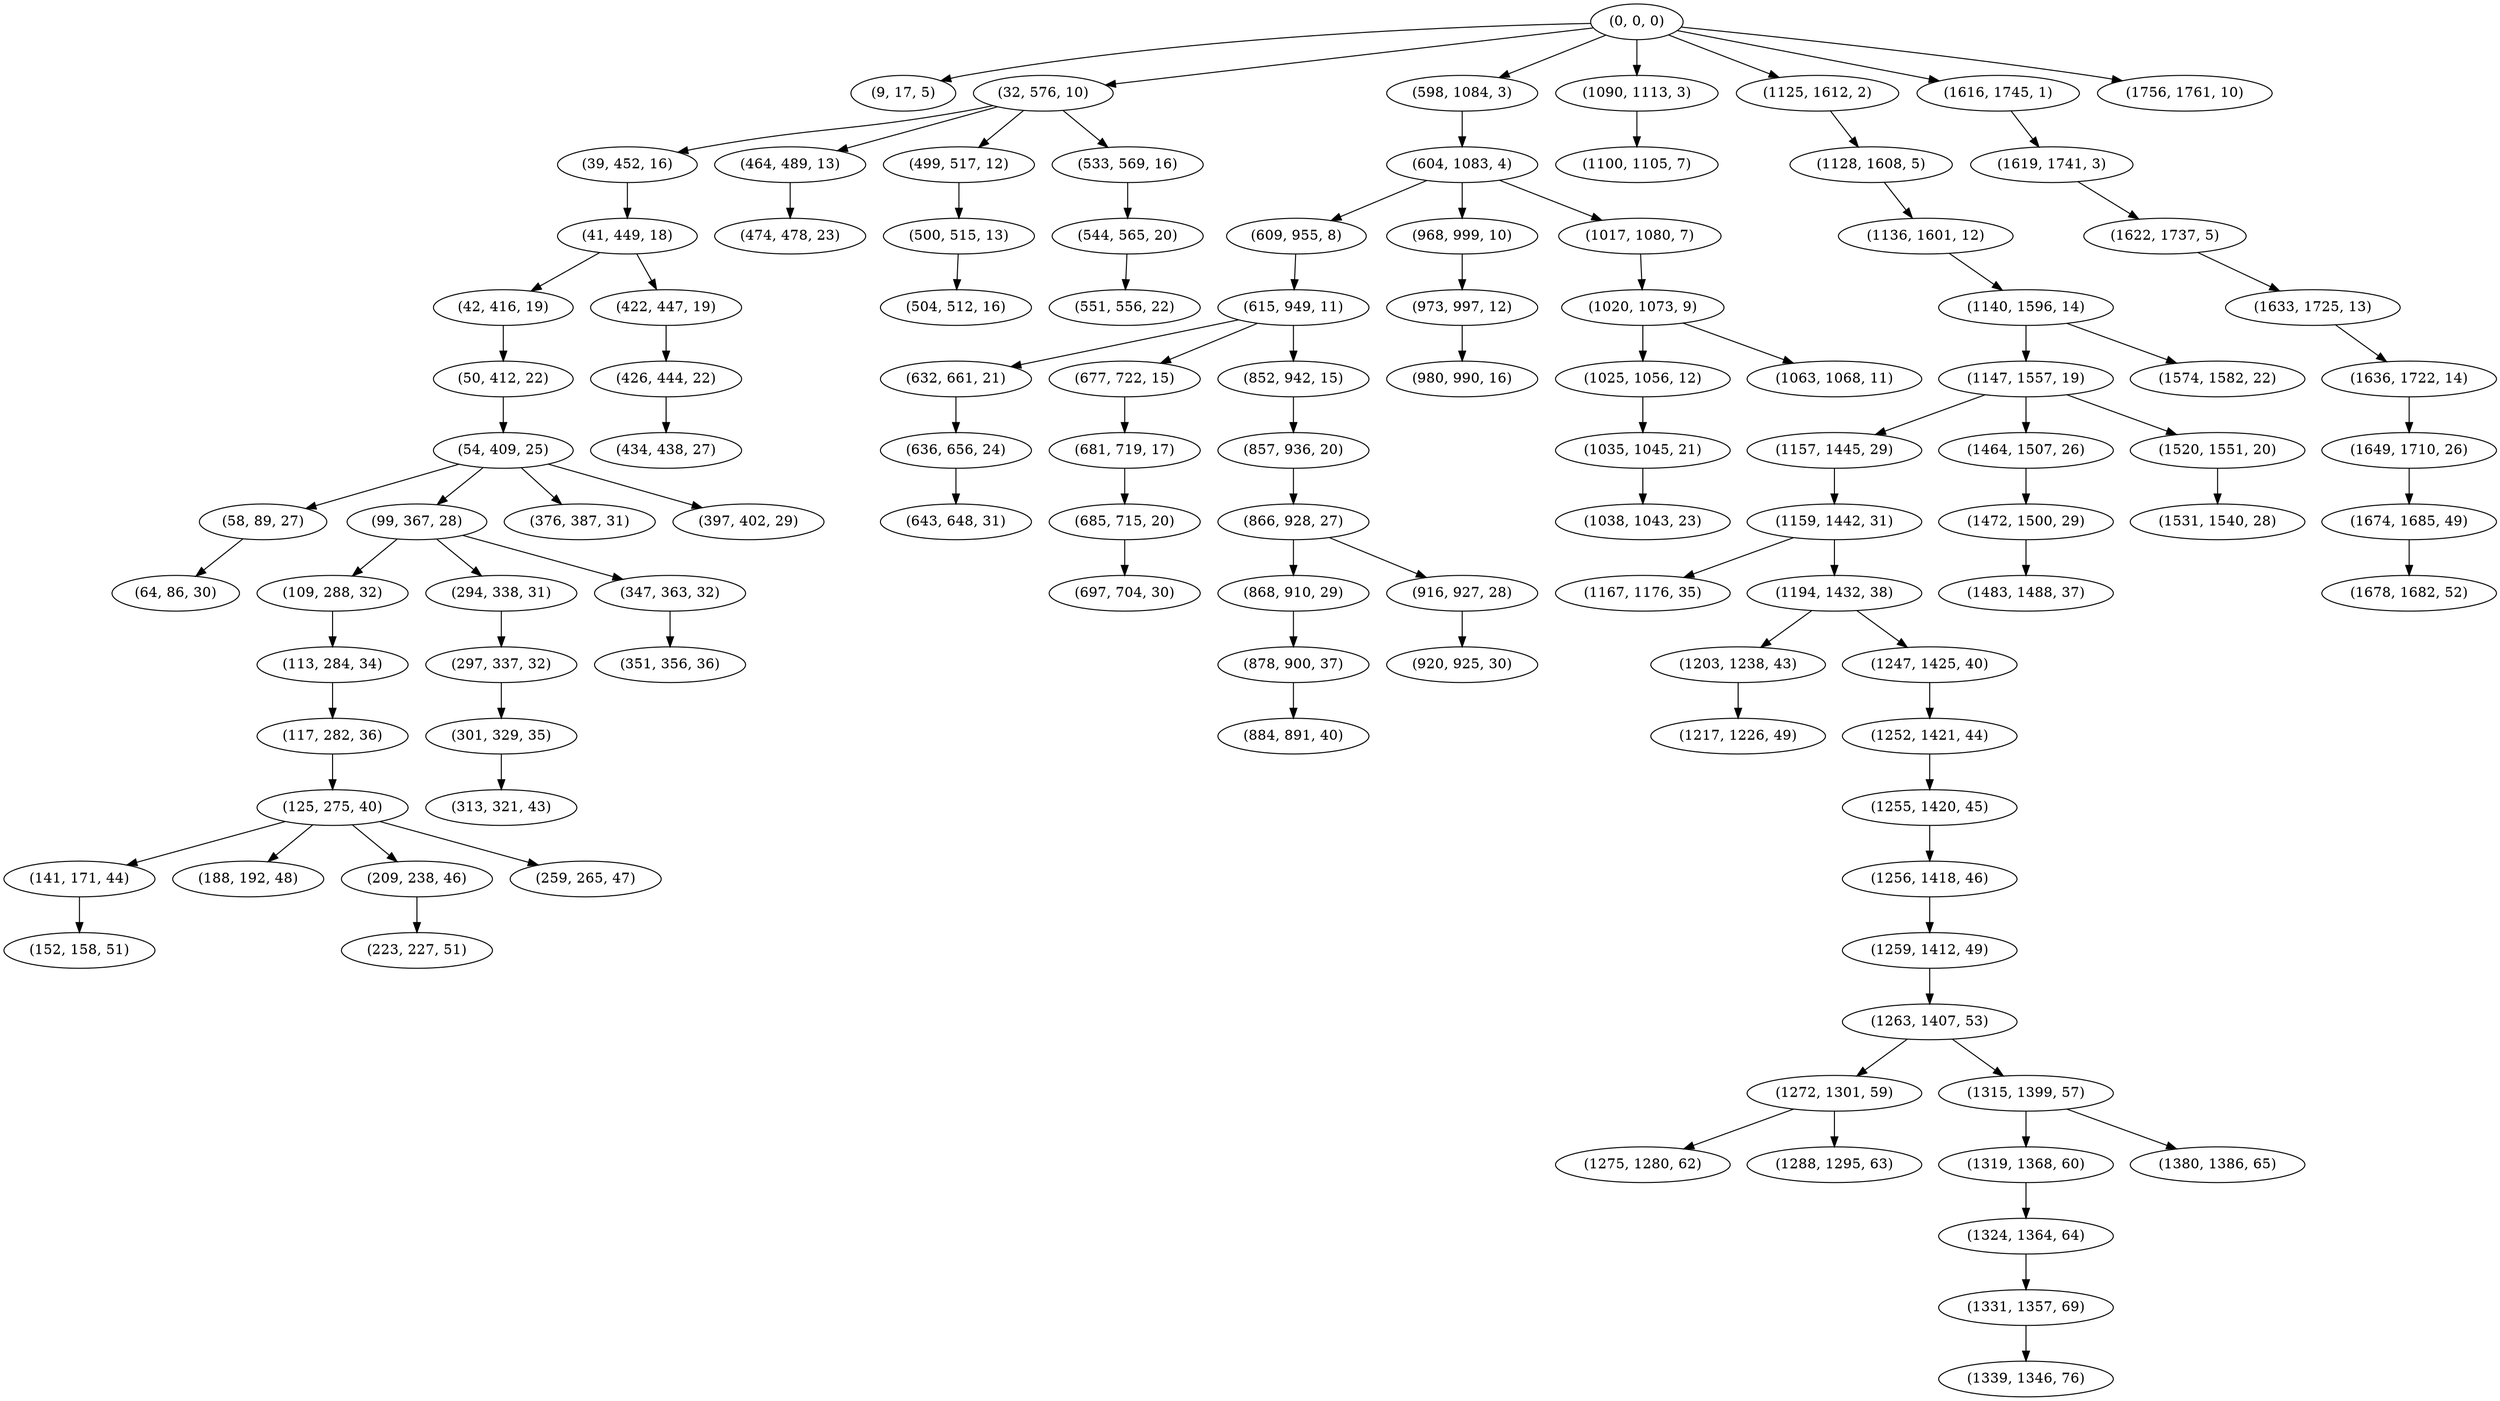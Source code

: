digraph tree {
    "(0, 0, 0)";
    "(9, 17, 5)";
    "(32, 576, 10)";
    "(39, 452, 16)";
    "(41, 449, 18)";
    "(42, 416, 19)";
    "(50, 412, 22)";
    "(54, 409, 25)";
    "(58, 89, 27)";
    "(64, 86, 30)";
    "(99, 367, 28)";
    "(109, 288, 32)";
    "(113, 284, 34)";
    "(117, 282, 36)";
    "(125, 275, 40)";
    "(141, 171, 44)";
    "(152, 158, 51)";
    "(188, 192, 48)";
    "(209, 238, 46)";
    "(223, 227, 51)";
    "(259, 265, 47)";
    "(294, 338, 31)";
    "(297, 337, 32)";
    "(301, 329, 35)";
    "(313, 321, 43)";
    "(347, 363, 32)";
    "(351, 356, 36)";
    "(376, 387, 31)";
    "(397, 402, 29)";
    "(422, 447, 19)";
    "(426, 444, 22)";
    "(434, 438, 27)";
    "(464, 489, 13)";
    "(474, 478, 23)";
    "(499, 517, 12)";
    "(500, 515, 13)";
    "(504, 512, 16)";
    "(533, 569, 16)";
    "(544, 565, 20)";
    "(551, 556, 22)";
    "(598, 1084, 3)";
    "(604, 1083, 4)";
    "(609, 955, 8)";
    "(615, 949, 11)";
    "(632, 661, 21)";
    "(636, 656, 24)";
    "(643, 648, 31)";
    "(677, 722, 15)";
    "(681, 719, 17)";
    "(685, 715, 20)";
    "(697, 704, 30)";
    "(852, 942, 15)";
    "(857, 936, 20)";
    "(866, 928, 27)";
    "(868, 910, 29)";
    "(878, 900, 37)";
    "(884, 891, 40)";
    "(916, 927, 28)";
    "(920, 925, 30)";
    "(968, 999, 10)";
    "(973, 997, 12)";
    "(980, 990, 16)";
    "(1017, 1080, 7)";
    "(1020, 1073, 9)";
    "(1025, 1056, 12)";
    "(1035, 1045, 21)";
    "(1038, 1043, 23)";
    "(1063, 1068, 11)";
    "(1090, 1113, 3)";
    "(1100, 1105, 7)";
    "(1125, 1612, 2)";
    "(1128, 1608, 5)";
    "(1136, 1601, 12)";
    "(1140, 1596, 14)";
    "(1147, 1557, 19)";
    "(1157, 1445, 29)";
    "(1159, 1442, 31)";
    "(1167, 1176, 35)";
    "(1194, 1432, 38)";
    "(1203, 1238, 43)";
    "(1217, 1226, 49)";
    "(1247, 1425, 40)";
    "(1252, 1421, 44)";
    "(1255, 1420, 45)";
    "(1256, 1418, 46)";
    "(1259, 1412, 49)";
    "(1263, 1407, 53)";
    "(1272, 1301, 59)";
    "(1275, 1280, 62)";
    "(1288, 1295, 63)";
    "(1315, 1399, 57)";
    "(1319, 1368, 60)";
    "(1324, 1364, 64)";
    "(1331, 1357, 69)";
    "(1339, 1346, 76)";
    "(1380, 1386, 65)";
    "(1464, 1507, 26)";
    "(1472, 1500, 29)";
    "(1483, 1488, 37)";
    "(1520, 1551, 20)";
    "(1531, 1540, 28)";
    "(1574, 1582, 22)";
    "(1616, 1745, 1)";
    "(1619, 1741, 3)";
    "(1622, 1737, 5)";
    "(1633, 1725, 13)";
    "(1636, 1722, 14)";
    "(1649, 1710, 26)";
    "(1674, 1685, 49)";
    "(1678, 1682, 52)";
    "(1756, 1761, 10)";
    "(0, 0, 0)" -> "(9, 17, 5)";
    "(0, 0, 0)" -> "(32, 576, 10)";
    "(0, 0, 0)" -> "(598, 1084, 3)";
    "(0, 0, 0)" -> "(1090, 1113, 3)";
    "(0, 0, 0)" -> "(1125, 1612, 2)";
    "(0, 0, 0)" -> "(1616, 1745, 1)";
    "(0, 0, 0)" -> "(1756, 1761, 10)";
    "(32, 576, 10)" -> "(39, 452, 16)";
    "(32, 576, 10)" -> "(464, 489, 13)";
    "(32, 576, 10)" -> "(499, 517, 12)";
    "(32, 576, 10)" -> "(533, 569, 16)";
    "(39, 452, 16)" -> "(41, 449, 18)";
    "(41, 449, 18)" -> "(42, 416, 19)";
    "(41, 449, 18)" -> "(422, 447, 19)";
    "(42, 416, 19)" -> "(50, 412, 22)";
    "(50, 412, 22)" -> "(54, 409, 25)";
    "(54, 409, 25)" -> "(58, 89, 27)";
    "(54, 409, 25)" -> "(99, 367, 28)";
    "(54, 409, 25)" -> "(376, 387, 31)";
    "(54, 409, 25)" -> "(397, 402, 29)";
    "(58, 89, 27)" -> "(64, 86, 30)";
    "(99, 367, 28)" -> "(109, 288, 32)";
    "(99, 367, 28)" -> "(294, 338, 31)";
    "(99, 367, 28)" -> "(347, 363, 32)";
    "(109, 288, 32)" -> "(113, 284, 34)";
    "(113, 284, 34)" -> "(117, 282, 36)";
    "(117, 282, 36)" -> "(125, 275, 40)";
    "(125, 275, 40)" -> "(141, 171, 44)";
    "(125, 275, 40)" -> "(188, 192, 48)";
    "(125, 275, 40)" -> "(209, 238, 46)";
    "(125, 275, 40)" -> "(259, 265, 47)";
    "(141, 171, 44)" -> "(152, 158, 51)";
    "(209, 238, 46)" -> "(223, 227, 51)";
    "(294, 338, 31)" -> "(297, 337, 32)";
    "(297, 337, 32)" -> "(301, 329, 35)";
    "(301, 329, 35)" -> "(313, 321, 43)";
    "(347, 363, 32)" -> "(351, 356, 36)";
    "(422, 447, 19)" -> "(426, 444, 22)";
    "(426, 444, 22)" -> "(434, 438, 27)";
    "(464, 489, 13)" -> "(474, 478, 23)";
    "(499, 517, 12)" -> "(500, 515, 13)";
    "(500, 515, 13)" -> "(504, 512, 16)";
    "(533, 569, 16)" -> "(544, 565, 20)";
    "(544, 565, 20)" -> "(551, 556, 22)";
    "(598, 1084, 3)" -> "(604, 1083, 4)";
    "(604, 1083, 4)" -> "(609, 955, 8)";
    "(604, 1083, 4)" -> "(968, 999, 10)";
    "(604, 1083, 4)" -> "(1017, 1080, 7)";
    "(609, 955, 8)" -> "(615, 949, 11)";
    "(615, 949, 11)" -> "(632, 661, 21)";
    "(615, 949, 11)" -> "(677, 722, 15)";
    "(615, 949, 11)" -> "(852, 942, 15)";
    "(632, 661, 21)" -> "(636, 656, 24)";
    "(636, 656, 24)" -> "(643, 648, 31)";
    "(677, 722, 15)" -> "(681, 719, 17)";
    "(681, 719, 17)" -> "(685, 715, 20)";
    "(685, 715, 20)" -> "(697, 704, 30)";
    "(852, 942, 15)" -> "(857, 936, 20)";
    "(857, 936, 20)" -> "(866, 928, 27)";
    "(866, 928, 27)" -> "(868, 910, 29)";
    "(866, 928, 27)" -> "(916, 927, 28)";
    "(868, 910, 29)" -> "(878, 900, 37)";
    "(878, 900, 37)" -> "(884, 891, 40)";
    "(916, 927, 28)" -> "(920, 925, 30)";
    "(968, 999, 10)" -> "(973, 997, 12)";
    "(973, 997, 12)" -> "(980, 990, 16)";
    "(1017, 1080, 7)" -> "(1020, 1073, 9)";
    "(1020, 1073, 9)" -> "(1025, 1056, 12)";
    "(1020, 1073, 9)" -> "(1063, 1068, 11)";
    "(1025, 1056, 12)" -> "(1035, 1045, 21)";
    "(1035, 1045, 21)" -> "(1038, 1043, 23)";
    "(1090, 1113, 3)" -> "(1100, 1105, 7)";
    "(1125, 1612, 2)" -> "(1128, 1608, 5)";
    "(1128, 1608, 5)" -> "(1136, 1601, 12)";
    "(1136, 1601, 12)" -> "(1140, 1596, 14)";
    "(1140, 1596, 14)" -> "(1147, 1557, 19)";
    "(1140, 1596, 14)" -> "(1574, 1582, 22)";
    "(1147, 1557, 19)" -> "(1157, 1445, 29)";
    "(1147, 1557, 19)" -> "(1464, 1507, 26)";
    "(1147, 1557, 19)" -> "(1520, 1551, 20)";
    "(1157, 1445, 29)" -> "(1159, 1442, 31)";
    "(1159, 1442, 31)" -> "(1167, 1176, 35)";
    "(1159, 1442, 31)" -> "(1194, 1432, 38)";
    "(1194, 1432, 38)" -> "(1203, 1238, 43)";
    "(1194, 1432, 38)" -> "(1247, 1425, 40)";
    "(1203, 1238, 43)" -> "(1217, 1226, 49)";
    "(1247, 1425, 40)" -> "(1252, 1421, 44)";
    "(1252, 1421, 44)" -> "(1255, 1420, 45)";
    "(1255, 1420, 45)" -> "(1256, 1418, 46)";
    "(1256, 1418, 46)" -> "(1259, 1412, 49)";
    "(1259, 1412, 49)" -> "(1263, 1407, 53)";
    "(1263, 1407, 53)" -> "(1272, 1301, 59)";
    "(1263, 1407, 53)" -> "(1315, 1399, 57)";
    "(1272, 1301, 59)" -> "(1275, 1280, 62)";
    "(1272, 1301, 59)" -> "(1288, 1295, 63)";
    "(1315, 1399, 57)" -> "(1319, 1368, 60)";
    "(1315, 1399, 57)" -> "(1380, 1386, 65)";
    "(1319, 1368, 60)" -> "(1324, 1364, 64)";
    "(1324, 1364, 64)" -> "(1331, 1357, 69)";
    "(1331, 1357, 69)" -> "(1339, 1346, 76)";
    "(1464, 1507, 26)" -> "(1472, 1500, 29)";
    "(1472, 1500, 29)" -> "(1483, 1488, 37)";
    "(1520, 1551, 20)" -> "(1531, 1540, 28)";
    "(1616, 1745, 1)" -> "(1619, 1741, 3)";
    "(1619, 1741, 3)" -> "(1622, 1737, 5)";
    "(1622, 1737, 5)" -> "(1633, 1725, 13)";
    "(1633, 1725, 13)" -> "(1636, 1722, 14)";
    "(1636, 1722, 14)" -> "(1649, 1710, 26)";
    "(1649, 1710, 26)" -> "(1674, 1685, 49)";
    "(1674, 1685, 49)" -> "(1678, 1682, 52)";
}
